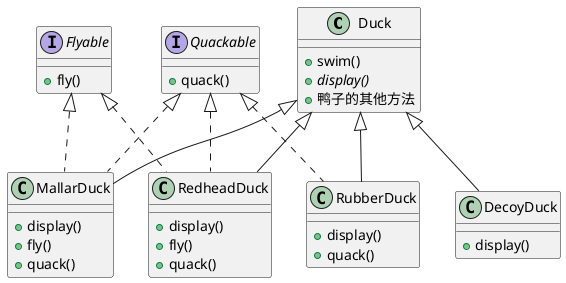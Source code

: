 @startuml 

skinparam DefaultFontName PingFangSC-Regular

class Duck {
    + swim()
    {abstract} + display()
{method}+ 鸭子的其他方法
}

interface Flyable {
    + fly()
}

interface Quackable {
    + quack()
}

class MallarDuck {
    + display()
    + fly()
    + quack()
}

class RedheadDuck {
    + display()
    + fly()
    + quack()
}

class RubberDuck { 
    + display()
    + quack()
}

class DecoyDuck { 
    + display()
}

MallarDuck -up-|> Duck
RedheadDuck -up-|> Duck
RubberDuck -up-|> Duck
DecoyDuck -up-|> Duck

MallarDuck .up.|> Flyable
MallarDuck .up.|> Quackable
RedheadDuck .up.|> Flyable
RedheadDuck .up.|> Quackable
RubberDuck .up.|> Quackable

MallarDuck -[hidden]right-> RedheadDuck
RedheadDuck -[hidden]right-> RubberDuck
RubberDuck -[hidden]right-> DecoyDuck
@enduml